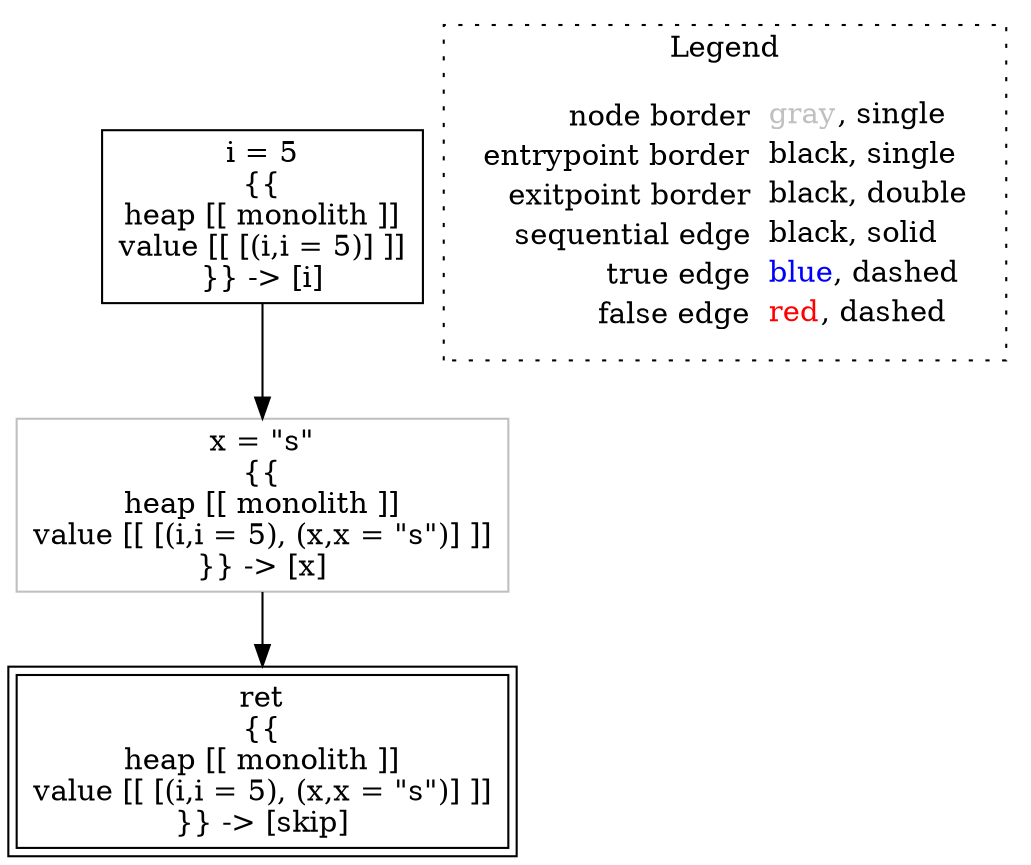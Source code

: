digraph {
	"node0" [shape="rect",color="black",label=<i = 5<BR/>{{<BR/>heap [[ monolith ]]<BR/>value [[ [(i,i = 5)] ]]<BR/>}} -&gt; [i]>];
	"node1" [shape="rect",color="gray",label=<x = &quot;s&quot;<BR/>{{<BR/>heap [[ monolith ]]<BR/>value [[ [(i,i = 5), (x,x = &quot;s&quot;)] ]]<BR/>}} -&gt; [x]>];
	"node2" [shape="rect",color="black",peripheries="2",label=<ret<BR/>{{<BR/>heap [[ monolith ]]<BR/>value [[ [(i,i = 5), (x,x = &quot;s&quot;)] ]]<BR/>}} -&gt; [skip]>];
	"node0" -> "node1" [color="black"];
	"node1" -> "node2" [color="black"];
subgraph cluster_legend {
	label="Legend";
	style=dotted;
	node [shape=plaintext];
	"legend" [label=<<table border="0" cellpadding="2" cellspacing="0" cellborder="0"><tr><td align="right">node border&nbsp;</td><td align="left"><font color="gray">gray</font>, single</td></tr><tr><td align="right">entrypoint border&nbsp;</td><td align="left"><font color="black">black</font>, single</td></tr><tr><td align="right">exitpoint border&nbsp;</td><td align="left"><font color="black">black</font>, double</td></tr><tr><td align="right">sequential edge&nbsp;</td><td align="left"><font color="black">black</font>, solid</td></tr><tr><td align="right">true edge&nbsp;</td><td align="left"><font color="blue">blue</font>, dashed</td></tr><tr><td align="right">false edge&nbsp;</td><td align="left"><font color="red">red</font>, dashed</td></tr></table>>];
}

}
